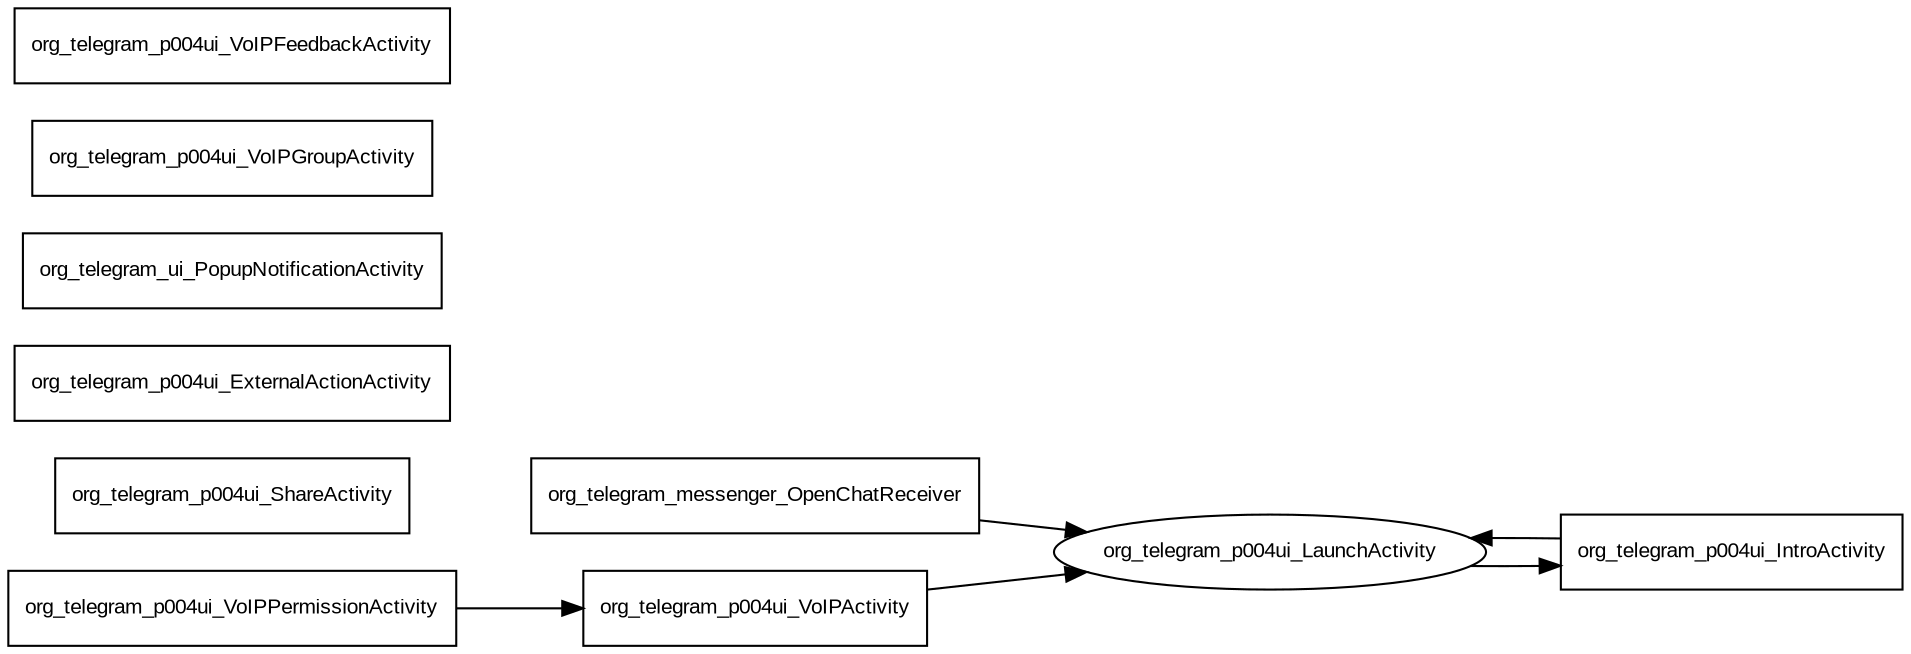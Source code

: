 digraph application_graph {
	rankdir = LR;
	node [	fontname = "Arial",
			fontsize = 10,
			shape = oval];
	org_telegram_p004ui_LaunchActivity;
	node [	fontname = "Arial",
			fontsize = 10,
			shape = box];
	org_telegram_p004ui_LaunchActivity -> org_telegram_p004ui_IntroActivity;
	org_telegram_p004ui_ShareActivity;
	org_telegram_p004ui_ExternalActionActivity;
	org_telegram_p004ui_IntroActivity -> org_telegram_p004ui_LaunchActivity;
	org_telegram_messenger_OpenChatReceiver -> org_telegram_p004ui_LaunchActivity;
	org_telegram_ui_PopupNotificationActivity;
	org_telegram_p004ui_VoIPActivity -> org_telegram_p004ui_LaunchActivity;
	org_telegram_p004ui_VoIPGroupActivity;
	org_telegram_p004ui_VoIPPermissionActivity -> org_telegram_p004ui_VoIPActivity;
	org_telegram_p004ui_VoIPFeedbackActivity;
}